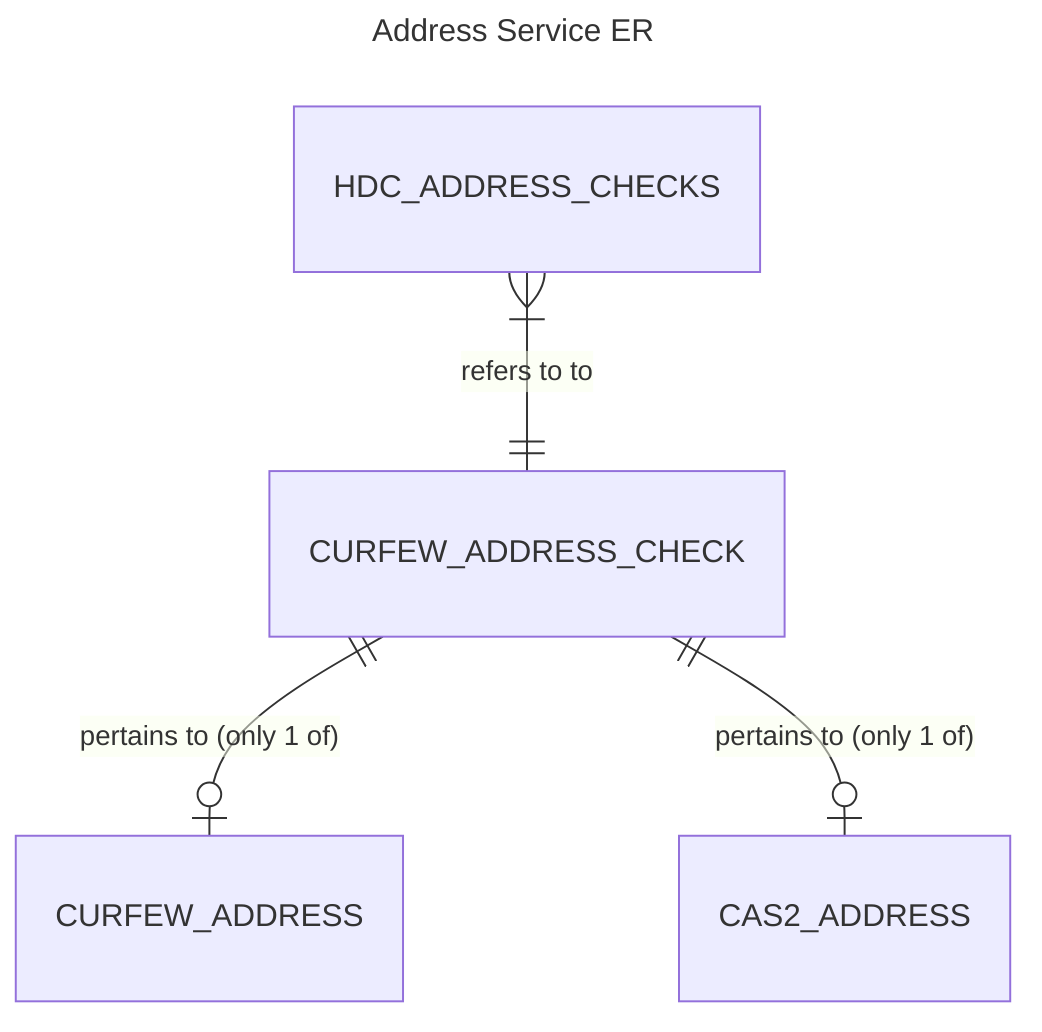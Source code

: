 ---
title: Address Service ER
---
erDiagram
  HDC_ADDRESS_CHECKS }|--|| CURFEW_ADDRESS_CHECK : "refers to to"
  HDC_ADDRESS_CHECKS {
    
  }
  CURFEW_ADDRESS_CHECK ||--o| CURFEW_ADDRESS : "pertains to (only 1 of)"
  CURFEW_ADDRESS_CHECK ||--o| CAS2_ADDRESS : "pertains to (only 1 of)"